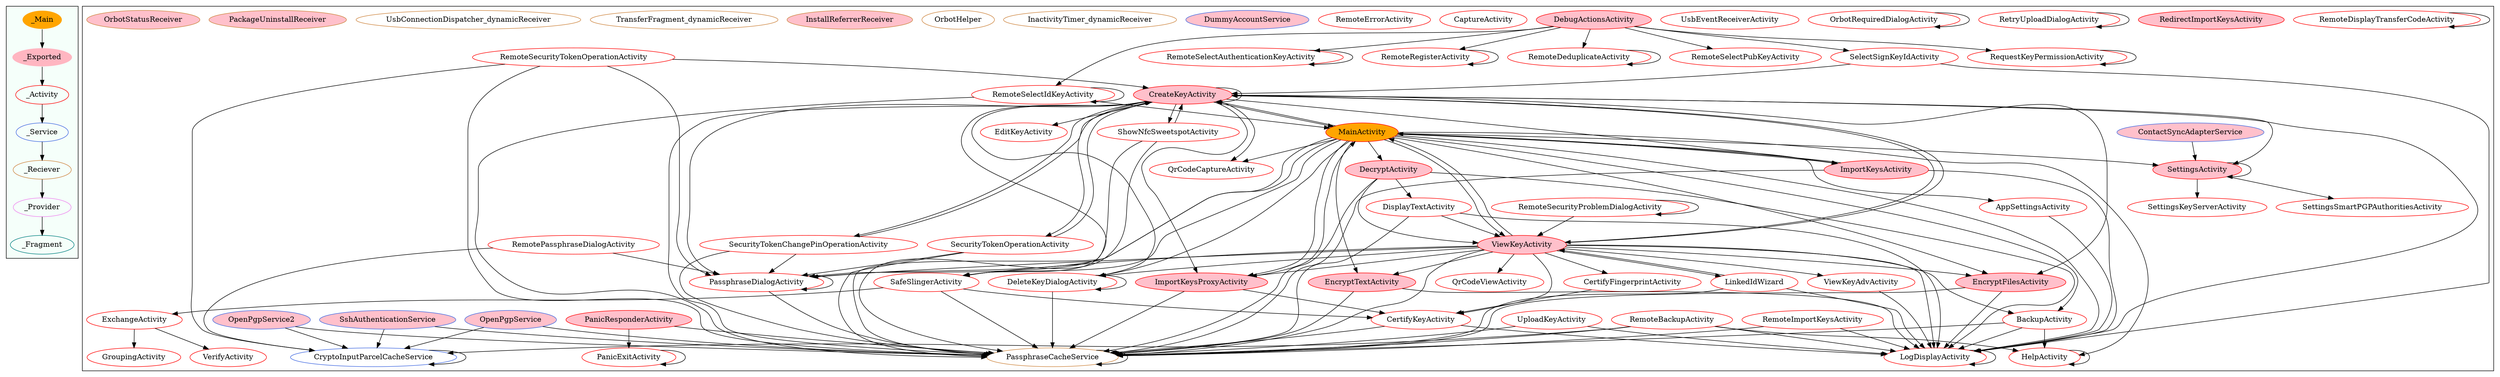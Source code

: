 digraph G {
subgraph cluster_legend{ 
bgcolor=mintcream;
_Activity[color = red];
_Service[color = royalblue];
_Provider[color = violet];
_Reciever[color = peru];
_Fragment[color = teal];
_Main[style=filled, fillcolor=orange, color = mintcream];
_Exported[style=filled, fillcolor=lightpink, color = mintcream];
_Main -> _Exported -> _Activity -> _Service -> _Reciever -> _Provider -> _Fragment; 
}
subgraph cluster_component{ 
RemoteDisplayTransferCodeActivity[color = red];
RequestKeyPermissionActivity[color = red];
RedirectImportKeysActivity[style=filled, fillcolor=pink, color = red];
UploadKeyActivity[color = red];
RetryUploadDialogActivity[color = red];
SettingsKeyServerActivity[color = red];
RemoteImportKeysActivity[color = red];
CertifyKeyActivity[color = red];
RemoteBackupActivity[color = red];
OrbotRequiredDialogActivity[color = red];
QrCodeCaptureActivity[color = red];
DecryptActivity[style=filled, fillcolor=pink, color = red];
UsbEventReceiverActivity[color = red];
RemoteSecurityProblemDialogActivity[color = red];
MainActivity[style=filled, fillcolor=orange, color = red];
SelectSignKeyIdActivity[color = red];
RemoteSelectAuthenticationKeyActivity[color = red];
ImportKeysActivity[style=filled, fillcolor=pink, color = red];
RemoteRegisterActivity[color = red];
SettingsActivity[style=filled, fillcolor=pink, color = red];
CertifyFingerprintActivity[color = red];
EditKeyActivity[color = red];
PassphraseDialogActivity[color = red];
ExchangeActivity[color = red];
DeleteKeyDialogActivity[color = red];
DebugActionsActivity[style=filled, fillcolor=pink, color = red];
CaptureActivity[color = red];
BackupActivity[color = red];
DisplayTextActivity[color = red];
ImportKeysProxyActivity[style=filled, fillcolor=pink, color = red];
PanicExitActivity[color = red];
RemotePassphraseDialogActivity[color = red];
RemoteDeduplicateActivity[color = red];
SecurityTokenChangePinOperationActivity[color = red];
ViewKeyActivity[style=filled, fillcolor=pink, color = red];
SecurityTokenOperationActivity[color = red];
EncryptFilesActivity[style=filled, fillcolor=pink, color = red];
ViewKeyAdvActivity[color = red];
AppSettingsActivity[color = red];
RemoteSelectPubKeyActivity[color = red];
HelpActivity[color = red];
SettingsSmartPGPAuthoritiesActivity[color = red];
GroupingActivity[color = red];
CreateKeyActivity[style=filled, fillcolor=pink, color = red];
VerifyActivity[color = red];
RemoteSecurityTokenOperationActivity[color = red];
LogDisplayActivity[color = red];
EncryptTextActivity[style=filled, fillcolor=pink, color = red];
QrCodeViewActivity[color = red];
ShowNfcSweetspotActivity[color = red];
LinkedIdWizard[color = red];
SafeSlingerActivity[color = red];
RemoteErrorActivity[color = red];
PanicResponderActivity[style=filled, fillcolor=pink, color = red];
RemoteSelectIdKeyActivity[color = red];
DummyAccountService[style=filled, fillcolor=pink, color = royalblue];
SshAuthenticationService[style=filled, fillcolor=pink, color = royalblue];
PassphraseCacheService[color = royalblue];
OpenPgpService2[style=filled, fillcolor=pink, color = royalblue];
OpenPgpService[style=filled, fillcolor=pink, color = royalblue];
ContactSyncAdapterService[style=filled, fillcolor=pink, color = royalblue];
CryptoInputParcelCacheService[color = royalblue];
InactivityTimer_dynamicReceiver[color = peru];
OrbotHelper[color = peru];
InstallReferrerReceiver[style=filled, fillcolor=pink, color = peru];
TransferFragment_dynamicReceiver[color = peru];
PassphraseCacheService[color = peru];
UsbConnectionDispatcher_dynamicReceiver[color = peru];
PackageUninstallReceiver[style=filled, fillcolor=pink, color = peru];
OrbotStatusReceiver[style=filled, fillcolor=pink, color = peru];
RemoteDisplayTransferCodeActivity->RemoteDisplayTransferCodeActivity;
RequestKeyPermissionActivity->RequestKeyPermissionActivity;
RetryUploadDialogActivity->RetryUploadDialogActivity;
UploadKeyActivity->PassphraseCacheService;
UploadKeyActivity->LogDisplayActivity;
RemoteImportKeysActivity->PassphraseCacheService;
RemoteImportKeysActivity->LogDisplayActivity;
RemoteBackupActivity->PassphraseCacheService;
RemoteBackupActivity->HelpActivity;
RemoteBackupActivity->LogDisplayActivity;
RemoteBackupActivity->CryptoInputParcelCacheService;
CertifyKeyActivity->LogDisplayActivity;
CertifyKeyActivity->PassphraseCacheService;
OrbotRequiredDialogActivity->OrbotRequiredDialogActivity;
OpenPgpService2->PassphraseCacheService;
OpenPgpService2->CryptoInputParcelCacheService;
DecryptActivity->PassphraseCacheService;
DecryptActivity->ViewKeyActivity;
DecryptActivity->LogDisplayActivity;
DecryptActivity->DisplayTextActivity;
CryptoInputParcelCacheService->CryptoInputParcelCacheService;
RemoteSecurityProblemDialogActivity->RemoteSecurityProblemDialogActivity;
RemoteSecurityProblemDialogActivity->ViewKeyActivity;
MainActivity->BackupActivity;
MainActivity->PassphraseDialogActivity;
MainActivity->CreateKeyActivity;
MainActivity->ImportKeysActivity;
MainActivity->LogDisplayActivity;
MainActivity->PassphraseCacheService;
MainActivity->ImportKeysProxyActivity;
MainActivity->ViewKeyActivity;
MainActivity->DecryptActivity;
MainActivity->DeleteKeyDialogActivity;
MainActivity->HelpActivity;
MainActivity->AppSettingsActivity;
MainActivity->SettingsActivity;
MainActivity->EncryptFilesActivity;
MainActivity->QrCodeCaptureActivity;
MainActivity->SafeSlingerActivity;
MainActivity->EncryptTextActivity;
SelectSignKeyIdActivity->CreateKeyActivity;
SelectSignKeyIdActivity->LogDisplayActivity;
RemoteSelectAuthenticationKeyActivity->RemoteSelectAuthenticationKeyActivity;
ImportKeysActivity->LogDisplayActivity;
ImportKeysActivity->PassphraseCacheService;
ImportKeysActivity->MainActivity;
RemoteRegisterActivity->RemoteRegisterActivity;
SettingsActivity->SettingsActivity;
SettingsActivity->SettingsSmartPGPAuthoritiesActivity;
SettingsActivity->SettingsKeyServerActivity;
CertifyFingerprintActivity->CertifyKeyActivity;
ExchangeActivity->GroupingActivity;
ExchangeActivity->VerifyActivity;
PassphraseDialogActivity->PassphraseCacheService;
PassphraseDialogActivity->PassphraseDialogActivity;
DeleteKeyDialogActivity->DeleteKeyDialogActivity;
DeleteKeyDialogActivity->PassphraseCacheService;
DebugActionsActivity->RemoteSelectIdKeyActivity;
DebugActionsActivity->RemoteSelectPubKeyActivity;
DebugActionsActivity->RemoteDeduplicateActivity;
DebugActionsActivity->RemoteSelectAuthenticationKeyActivity;
DebugActionsActivity->RemoteRegisterActivity;
DebugActionsActivity->RequestKeyPermissionActivity;
DebugActionsActivity->SelectSignKeyIdActivity;
BackupActivity->PassphraseCacheService;
BackupActivity->HelpActivity;
BackupActivity->LogDisplayActivity;
DisplayTextActivity->PassphraseCacheService;
DisplayTextActivity->ViewKeyActivity;
DisplayTextActivity->LogDisplayActivity;
PanicExitActivity->PanicExitActivity;
ImportKeysProxyActivity->CertifyKeyActivity;
ImportKeysProxyActivity->PassphraseCacheService;
ImportKeysProxyActivity->MainActivity;
RemotePassphraseDialogActivity->PassphraseDialogActivity;
RemotePassphraseDialogActivity->CryptoInputParcelCacheService;
OpenPgpService->PassphraseCacheService;
OpenPgpService->CryptoInputParcelCacheService;
RemoteDeduplicateActivity->RemoteDeduplicateActivity;
SecurityTokenChangePinOperationActivity->PassphraseCacheService;
SecurityTokenChangePinOperationActivity->CreateKeyActivity;
SecurityTokenChangePinOperationActivity->PassphraseDialogActivity;
ContactSyncAdapterService->SettingsActivity;
ViewKeyActivity->EncryptTextActivity;
ViewKeyActivity->BackupActivity;
ViewKeyActivity->PassphraseCacheService;
ViewKeyActivity->LinkedIdWizard;
ViewKeyActivity->CertifyKeyActivity;
ViewKeyActivity->MainActivity;
ViewKeyActivity->SafeSlingerActivity;
ViewKeyActivity->LogDisplayActivity;
ViewKeyActivity->QrCodeViewActivity;
ViewKeyActivity->ImportKeysProxyActivity;
ViewKeyActivity->EncryptFilesActivity;
ViewKeyActivity->PassphraseDialogActivity;
ViewKeyActivity->CreateKeyActivity;
ViewKeyActivity->CertifyFingerprintActivity;
ViewKeyActivity->DeleteKeyDialogActivity;
ViewKeyActivity->ViewKeyAdvActivity;
SecurityTokenOperationActivity->PassphraseCacheService;
SecurityTokenOperationActivity->CreateKeyActivity;
SecurityTokenOperationActivity->PassphraseDialogActivity;
EncryptFilesActivity->LogDisplayActivity;
EncryptFilesActivity->PassphraseCacheService;
ViewKeyAdvActivity->LogDisplayActivity;
AppSettingsActivity->LogDisplayActivity;
SshAuthenticationService->PassphraseCacheService;
SshAuthenticationService->CryptoInputParcelCacheService;
PassphraseCacheService->PassphraseCacheService;
HelpActivity->HelpActivity;
CreateKeyActivity->CreateKeyActivity;
CreateKeyActivity->ImportKeysActivity;
CreateKeyActivity->EditKeyActivity;
CreateKeyActivity->LogDisplayActivity;
CreateKeyActivity->PassphraseCacheService;
CreateKeyActivity->PassphraseDialogActivity;
CreateKeyActivity->SecurityTokenOperationActivity;
CreateKeyActivity->ImportKeysProxyActivity;
CreateKeyActivity->EncryptFilesActivity;
CreateKeyActivity->ViewKeyActivity;
CreateKeyActivity->MainActivity;
CreateKeyActivity->SettingsActivity;
CreateKeyActivity->ShowNfcSweetspotActivity;
CreateKeyActivity->DeleteKeyDialogActivity;
CreateKeyActivity->SafeSlingerActivity;
CreateKeyActivity->SecurityTokenChangePinOperationActivity;
CreateKeyActivity->QrCodeCaptureActivity;
RemoteSecurityTokenOperationActivity->PassphraseCacheService;
RemoteSecurityTokenOperationActivity->PassphraseDialogActivity;
RemoteSecurityTokenOperationActivity->CryptoInputParcelCacheService;
RemoteSecurityTokenOperationActivity->CreateKeyActivity;
LogDisplayActivity->LogDisplayActivity;
EncryptTextActivity->LogDisplayActivity;
EncryptTextActivity->PassphraseCacheService;
ShowNfcSweetspotActivity->CreateKeyActivity;
ShowNfcSweetspotActivity->PassphraseDialogActivity;
ShowNfcSweetspotActivity->PassphraseCacheService;
LinkedIdWizard->PassphraseCacheService;
LinkedIdWizard->LogDisplayActivity;
LinkedIdWizard->ViewKeyActivity;
SafeSlingerActivity->ExchangeActivity;
SafeSlingerActivity->CertifyKeyActivity;
SafeSlingerActivity->PassphraseCacheService;
PanicResponderActivity->PassphraseCacheService;
PanicResponderActivity->PanicExitActivity;
RemoteSelectIdKeyActivity->PassphraseCacheService;
RemoteSelectIdKeyActivity->MainActivity;
RemoteSelectIdKeyActivity->RemoteSelectIdKeyActivity;
}
}
